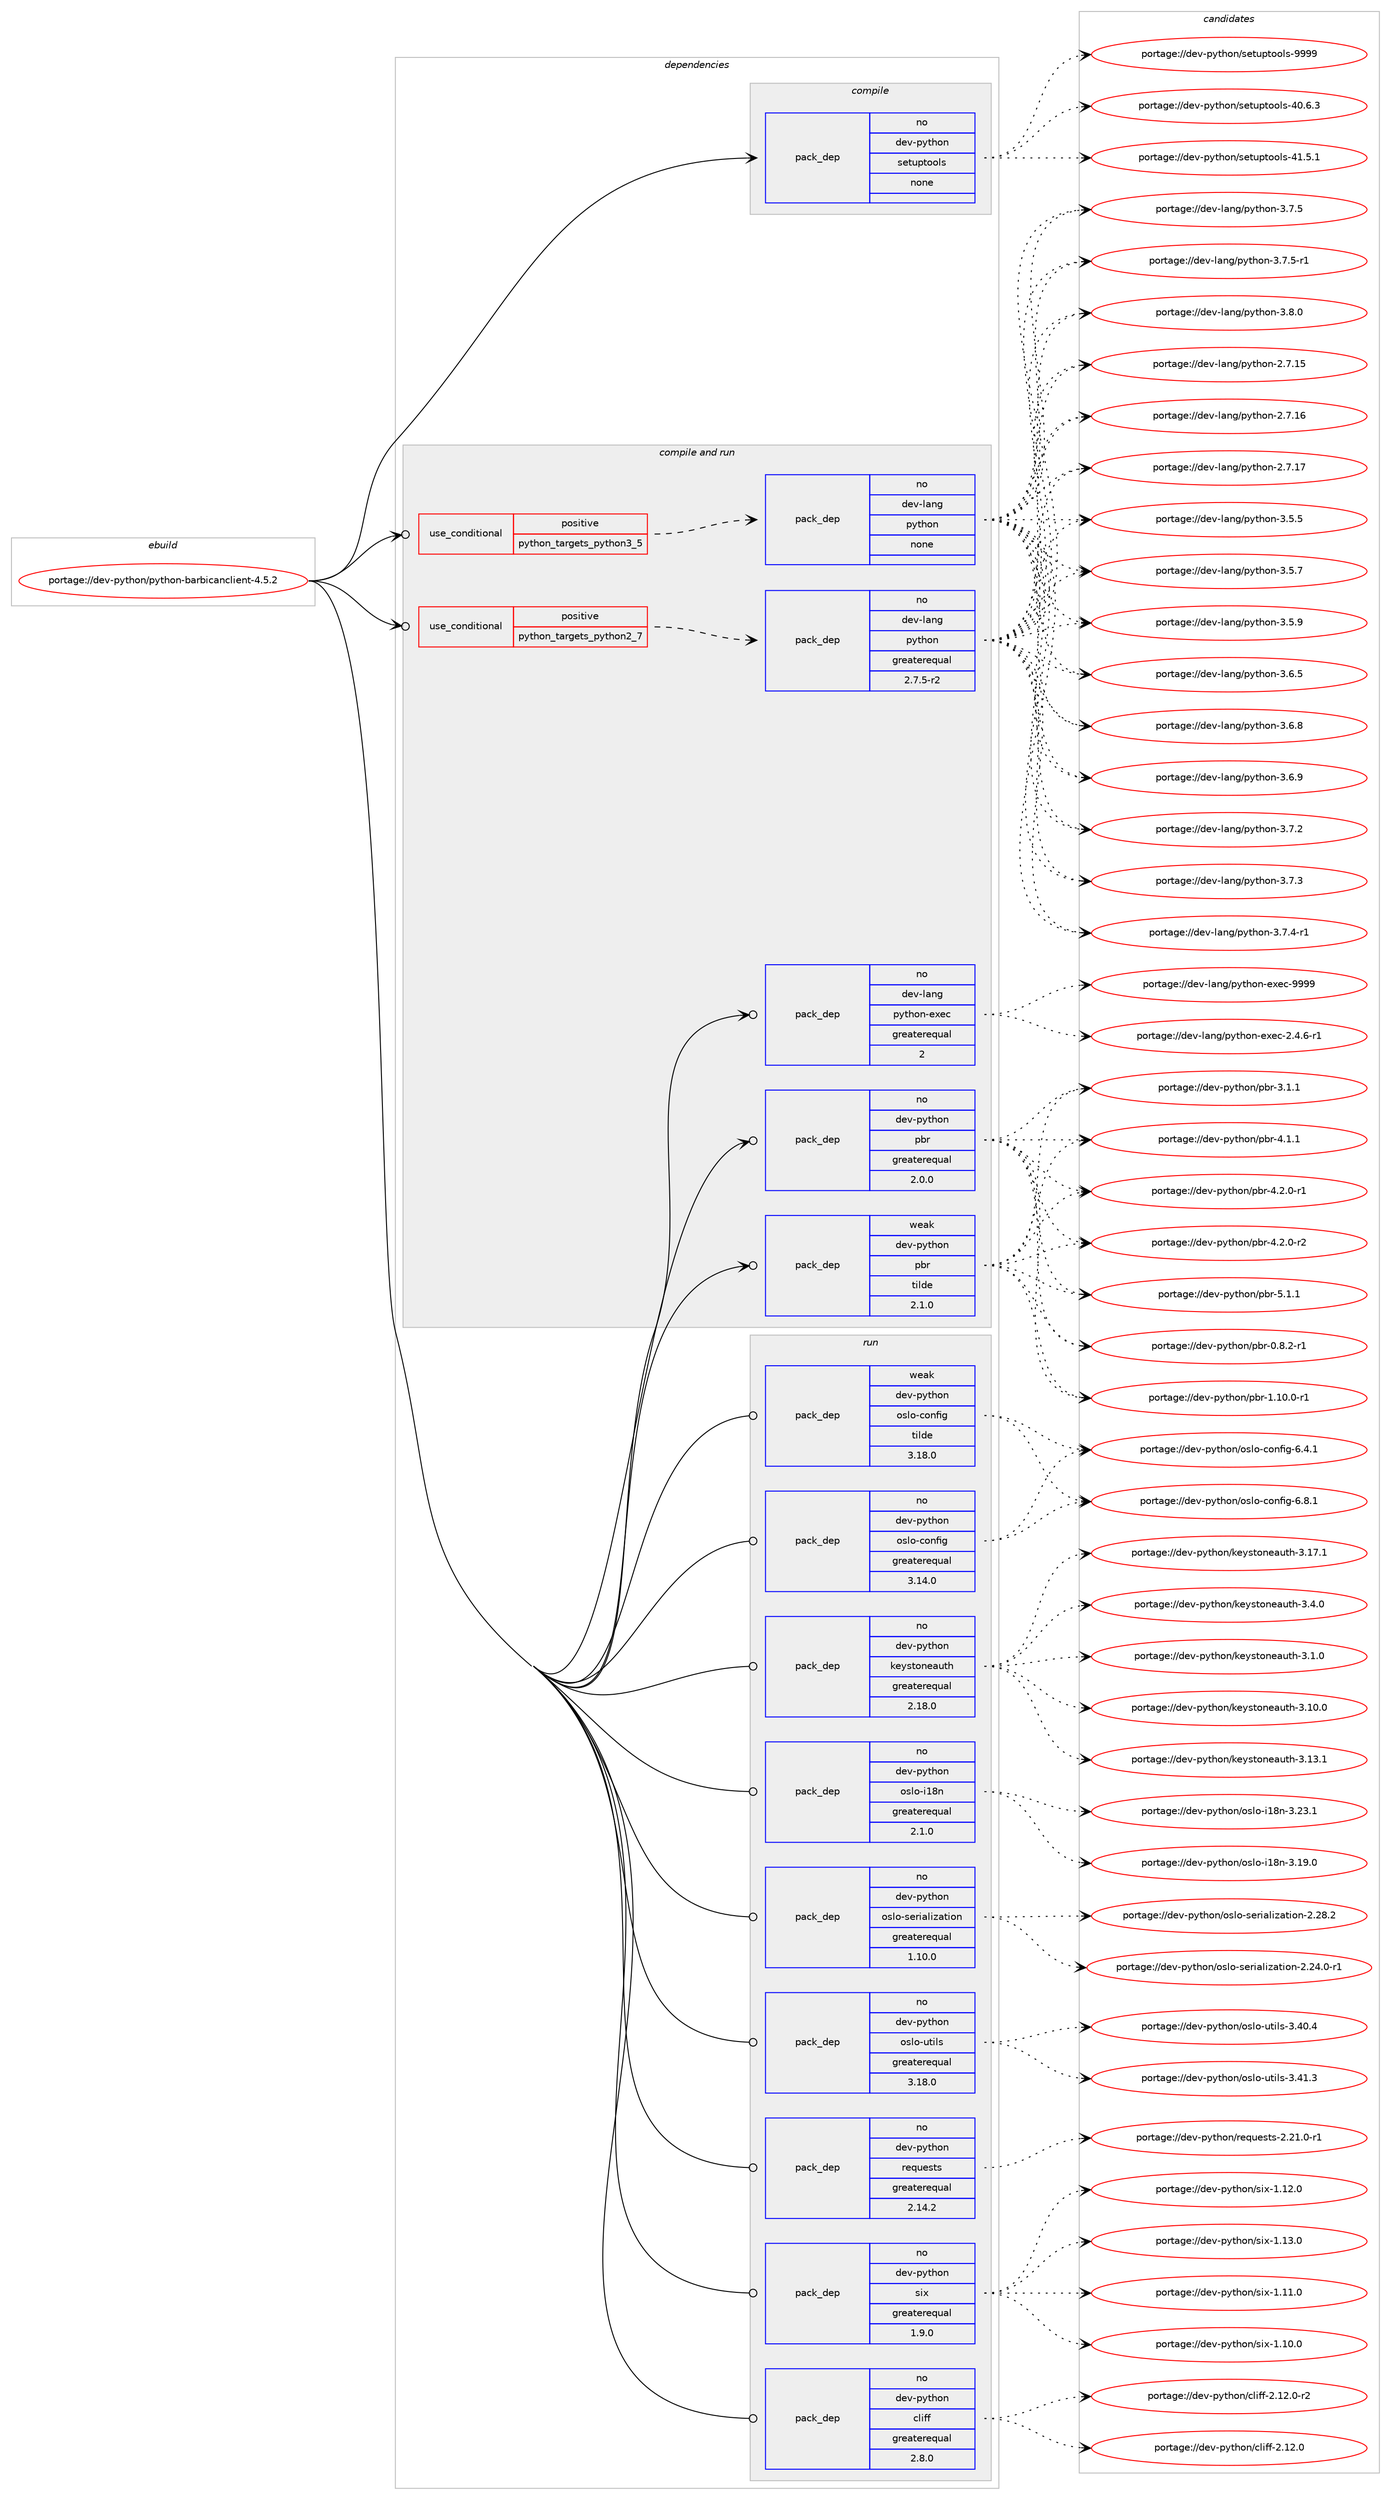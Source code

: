 digraph prolog {

# *************
# Graph options
# *************

newrank=true;
concentrate=true;
compound=true;
graph [rankdir=LR,fontname=Helvetica,fontsize=10,ranksep=1.5];#, ranksep=2.5, nodesep=0.2];
edge  [arrowhead=vee];
node  [fontname=Helvetica,fontsize=10];

# **********
# The ebuild
# **********

subgraph cluster_leftcol {
color=gray;
rank=same;
label=<<i>ebuild</i>>;
id [label="portage://dev-python/python-barbicanclient-4.5.2", color=red, width=4, href="../dev-python/python-barbicanclient-4.5.2.svg"];
}

# ****************
# The dependencies
# ****************

subgraph cluster_midcol {
color=gray;
label=<<i>dependencies</i>>;
subgraph cluster_compile {
fillcolor="#eeeeee";
style=filled;
label=<<i>compile</i>>;
subgraph pack125210 {
dependency165209 [label=<<TABLE BORDER="0" CELLBORDER="1" CELLSPACING="0" CELLPADDING="4" WIDTH="220"><TR><TD ROWSPAN="6" CELLPADDING="30">pack_dep</TD></TR><TR><TD WIDTH="110">no</TD></TR><TR><TD>dev-python</TD></TR><TR><TD>setuptools</TD></TR><TR><TD>none</TD></TR><TR><TD></TD></TR></TABLE>>, shape=none, color=blue];
}
id:e -> dependency165209:w [weight=20,style="solid",arrowhead="vee"];
}
subgraph cluster_compileandrun {
fillcolor="#eeeeee";
style=filled;
label=<<i>compile and run</i>>;
subgraph cond36611 {
dependency165210 [label=<<TABLE BORDER="0" CELLBORDER="1" CELLSPACING="0" CELLPADDING="4"><TR><TD ROWSPAN="3" CELLPADDING="10">use_conditional</TD></TR><TR><TD>positive</TD></TR><TR><TD>python_targets_python2_7</TD></TR></TABLE>>, shape=none, color=red];
subgraph pack125211 {
dependency165211 [label=<<TABLE BORDER="0" CELLBORDER="1" CELLSPACING="0" CELLPADDING="4" WIDTH="220"><TR><TD ROWSPAN="6" CELLPADDING="30">pack_dep</TD></TR><TR><TD WIDTH="110">no</TD></TR><TR><TD>dev-lang</TD></TR><TR><TD>python</TD></TR><TR><TD>greaterequal</TD></TR><TR><TD>2.7.5-r2</TD></TR></TABLE>>, shape=none, color=blue];
}
dependency165210:e -> dependency165211:w [weight=20,style="dashed",arrowhead="vee"];
}
id:e -> dependency165210:w [weight=20,style="solid",arrowhead="odotvee"];
subgraph cond36612 {
dependency165212 [label=<<TABLE BORDER="0" CELLBORDER="1" CELLSPACING="0" CELLPADDING="4"><TR><TD ROWSPAN="3" CELLPADDING="10">use_conditional</TD></TR><TR><TD>positive</TD></TR><TR><TD>python_targets_python3_5</TD></TR></TABLE>>, shape=none, color=red];
subgraph pack125212 {
dependency165213 [label=<<TABLE BORDER="0" CELLBORDER="1" CELLSPACING="0" CELLPADDING="4" WIDTH="220"><TR><TD ROWSPAN="6" CELLPADDING="30">pack_dep</TD></TR><TR><TD WIDTH="110">no</TD></TR><TR><TD>dev-lang</TD></TR><TR><TD>python</TD></TR><TR><TD>none</TD></TR><TR><TD></TD></TR></TABLE>>, shape=none, color=blue];
}
dependency165212:e -> dependency165213:w [weight=20,style="dashed",arrowhead="vee"];
}
id:e -> dependency165212:w [weight=20,style="solid",arrowhead="odotvee"];
subgraph pack125213 {
dependency165214 [label=<<TABLE BORDER="0" CELLBORDER="1" CELLSPACING="0" CELLPADDING="4" WIDTH="220"><TR><TD ROWSPAN="6" CELLPADDING="30">pack_dep</TD></TR><TR><TD WIDTH="110">no</TD></TR><TR><TD>dev-lang</TD></TR><TR><TD>python-exec</TD></TR><TR><TD>greaterequal</TD></TR><TR><TD>2</TD></TR></TABLE>>, shape=none, color=blue];
}
id:e -> dependency165214:w [weight=20,style="solid",arrowhead="odotvee"];
subgraph pack125214 {
dependency165215 [label=<<TABLE BORDER="0" CELLBORDER="1" CELLSPACING="0" CELLPADDING="4" WIDTH="220"><TR><TD ROWSPAN="6" CELLPADDING="30">pack_dep</TD></TR><TR><TD WIDTH="110">no</TD></TR><TR><TD>dev-python</TD></TR><TR><TD>pbr</TD></TR><TR><TD>greaterequal</TD></TR><TR><TD>2.0.0</TD></TR></TABLE>>, shape=none, color=blue];
}
id:e -> dependency165215:w [weight=20,style="solid",arrowhead="odotvee"];
subgraph pack125215 {
dependency165216 [label=<<TABLE BORDER="0" CELLBORDER="1" CELLSPACING="0" CELLPADDING="4" WIDTH="220"><TR><TD ROWSPAN="6" CELLPADDING="30">pack_dep</TD></TR><TR><TD WIDTH="110">weak</TD></TR><TR><TD>dev-python</TD></TR><TR><TD>pbr</TD></TR><TR><TD>tilde</TD></TR><TR><TD>2.1.0</TD></TR></TABLE>>, shape=none, color=blue];
}
id:e -> dependency165216:w [weight=20,style="solid",arrowhead="odotvee"];
}
subgraph cluster_run {
fillcolor="#eeeeee";
style=filled;
label=<<i>run</i>>;
subgraph pack125216 {
dependency165217 [label=<<TABLE BORDER="0" CELLBORDER="1" CELLSPACING="0" CELLPADDING="4" WIDTH="220"><TR><TD ROWSPAN="6" CELLPADDING="30">pack_dep</TD></TR><TR><TD WIDTH="110">no</TD></TR><TR><TD>dev-python</TD></TR><TR><TD>cliff</TD></TR><TR><TD>greaterequal</TD></TR><TR><TD>2.8.0</TD></TR></TABLE>>, shape=none, color=blue];
}
id:e -> dependency165217:w [weight=20,style="solid",arrowhead="odot"];
subgraph pack125217 {
dependency165218 [label=<<TABLE BORDER="0" CELLBORDER="1" CELLSPACING="0" CELLPADDING="4" WIDTH="220"><TR><TD ROWSPAN="6" CELLPADDING="30">pack_dep</TD></TR><TR><TD WIDTH="110">no</TD></TR><TR><TD>dev-python</TD></TR><TR><TD>keystoneauth</TD></TR><TR><TD>greaterequal</TD></TR><TR><TD>2.18.0</TD></TR></TABLE>>, shape=none, color=blue];
}
id:e -> dependency165218:w [weight=20,style="solid",arrowhead="odot"];
subgraph pack125218 {
dependency165219 [label=<<TABLE BORDER="0" CELLBORDER="1" CELLSPACING="0" CELLPADDING="4" WIDTH="220"><TR><TD ROWSPAN="6" CELLPADDING="30">pack_dep</TD></TR><TR><TD WIDTH="110">no</TD></TR><TR><TD>dev-python</TD></TR><TR><TD>oslo-config</TD></TR><TR><TD>greaterequal</TD></TR><TR><TD>3.14.0</TD></TR></TABLE>>, shape=none, color=blue];
}
id:e -> dependency165219:w [weight=20,style="solid",arrowhead="odot"];
subgraph pack125219 {
dependency165220 [label=<<TABLE BORDER="0" CELLBORDER="1" CELLSPACING="0" CELLPADDING="4" WIDTH="220"><TR><TD ROWSPAN="6" CELLPADDING="30">pack_dep</TD></TR><TR><TD WIDTH="110">no</TD></TR><TR><TD>dev-python</TD></TR><TR><TD>oslo-i18n</TD></TR><TR><TD>greaterequal</TD></TR><TR><TD>2.1.0</TD></TR></TABLE>>, shape=none, color=blue];
}
id:e -> dependency165220:w [weight=20,style="solid",arrowhead="odot"];
subgraph pack125220 {
dependency165221 [label=<<TABLE BORDER="0" CELLBORDER="1" CELLSPACING="0" CELLPADDING="4" WIDTH="220"><TR><TD ROWSPAN="6" CELLPADDING="30">pack_dep</TD></TR><TR><TD WIDTH="110">no</TD></TR><TR><TD>dev-python</TD></TR><TR><TD>oslo-serialization</TD></TR><TR><TD>greaterequal</TD></TR><TR><TD>1.10.0</TD></TR></TABLE>>, shape=none, color=blue];
}
id:e -> dependency165221:w [weight=20,style="solid",arrowhead="odot"];
subgraph pack125221 {
dependency165222 [label=<<TABLE BORDER="0" CELLBORDER="1" CELLSPACING="0" CELLPADDING="4" WIDTH="220"><TR><TD ROWSPAN="6" CELLPADDING="30">pack_dep</TD></TR><TR><TD WIDTH="110">no</TD></TR><TR><TD>dev-python</TD></TR><TR><TD>oslo-utils</TD></TR><TR><TD>greaterequal</TD></TR><TR><TD>3.18.0</TD></TR></TABLE>>, shape=none, color=blue];
}
id:e -> dependency165222:w [weight=20,style="solid",arrowhead="odot"];
subgraph pack125222 {
dependency165223 [label=<<TABLE BORDER="0" CELLBORDER="1" CELLSPACING="0" CELLPADDING="4" WIDTH="220"><TR><TD ROWSPAN="6" CELLPADDING="30">pack_dep</TD></TR><TR><TD WIDTH="110">no</TD></TR><TR><TD>dev-python</TD></TR><TR><TD>requests</TD></TR><TR><TD>greaterequal</TD></TR><TR><TD>2.14.2</TD></TR></TABLE>>, shape=none, color=blue];
}
id:e -> dependency165223:w [weight=20,style="solid",arrowhead="odot"];
subgraph pack125223 {
dependency165224 [label=<<TABLE BORDER="0" CELLBORDER="1" CELLSPACING="0" CELLPADDING="4" WIDTH="220"><TR><TD ROWSPAN="6" CELLPADDING="30">pack_dep</TD></TR><TR><TD WIDTH="110">no</TD></TR><TR><TD>dev-python</TD></TR><TR><TD>six</TD></TR><TR><TD>greaterequal</TD></TR><TR><TD>1.9.0</TD></TR></TABLE>>, shape=none, color=blue];
}
id:e -> dependency165224:w [weight=20,style="solid",arrowhead="odot"];
subgraph pack125224 {
dependency165225 [label=<<TABLE BORDER="0" CELLBORDER="1" CELLSPACING="0" CELLPADDING="4" WIDTH="220"><TR><TD ROWSPAN="6" CELLPADDING="30">pack_dep</TD></TR><TR><TD WIDTH="110">weak</TD></TR><TR><TD>dev-python</TD></TR><TR><TD>oslo-config</TD></TR><TR><TD>tilde</TD></TR><TR><TD>3.18.0</TD></TR></TABLE>>, shape=none, color=blue];
}
id:e -> dependency165225:w [weight=20,style="solid",arrowhead="odot"];
}
}

# **************
# The candidates
# **************

subgraph cluster_choices {
rank=same;
color=gray;
label=<<i>candidates</i>>;

subgraph choice125210 {
color=black;
nodesep=1;
choiceportage100101118451121211161041111104711510111611711211611111110811545524846544651 [label="portage://dev-python/setuptools-40.6.3", color=red, width=4,href="../dev-python/setuptools-40.6.3.svg"];
choiceportage100101118451121211161041111104711510111611711211611111110811545524946534649 [label="portage://dev-python/setuptools-41.5.1", color=red, width=4,href="../dev-python/setuptools-41.5.1.svg"];
choiceportage10010111845112121116104111110471151011161171121161111111081154557575757 [label="portage://dev-python/setuptools-9999", color=red, width=4,href="../dev-python/setuptools-9999.svg"];
dependency165209:e -> choiceportage100101118451121211161041111104711510111611711211611111110811545524846544651:w [style=dotted,weight="100"];
dependency165209:e -> choiceportage100101118451121211161041111104711510111611711211611111110811545524946534649:w [style=dotted,weight="100"];
dependency165209:e -> choiceportage10010111845112121116104111110471151011161171121161111111081154557575757:w [style=dotted,weight="100"];
}
subgraph choice125211 {
color=black;
nodesep=1;
choiceportage10010111845108971101034711212111610411111045504655464953 [label="portage://dev-lang/python-2.7.15", color=red, width=4,href="../dev-lang/python-2.7.15.svg"];
choiceportage10010111845108971101034711212111610411111045504655464954 [label="portage://dev-lang/python-2.7.16", color=red, width=4,href="../dev-lang/python-2.7.16.svg"];
choiceportage10010111845108971101034711212111610411111045504655464955 [label="portage://dev-lang/python-2.7.17", color=red, width=4,href="../dev-lang/python-2.7.17.svg"];
choiceportage100101118451089711010347112121116104111110455146534653 [label="portage://dev-lang/python-3.5.5", color=red, width=4,href="../dev-lang/python-3.5.5.svg"];
choiceportage100101118451089711010347112121116104111110455146534655 [label="portage://dev-lang/python-3.5.7", color=red, width=4,href="../dev-lang/python-3.5.7.svg"];
choiceportage100101118451089711010347112121116104111110455146534657 [label="portage://dev-lang/python-3.5.9", color=red, width=4,href="../dev-lang/python-3.5.9.svg"];
choiceportage100101118451089711010347112121116104111110455146544653 [label="portage://dev-lang/python-3.6.5", color=red, width=4,href="../dev-lang/python-3.6.5.svg"];
choiceportage100101118451089711010347112121116104111110455146544656 [label="portage://dev-lang/python-3.6.8", color=red, width=4,href="../dev-lang/python-3.6.8.svg"];
choiceportage100101118451089711010347112121116104111110455146544657 [label="portage://dev-lang/python-3.6.9", color=red, width=4,href="../dev-lang/python-3.6.9.svg"];
choiceportage100101118451089711010347112121116104111110455146554650 [label="portage://dev-lang/python-3.7.2", color=red, width=4,href="../dev-lang/python-3.7.2.svg"];
choiceportage100101118451089711010347112121116104111110455146554651 [label="portage://dev-lang/python-3.7.3", color=red, width=4,href="../dev-lang/python-3.7.3.svg"];
choiceportage1001011184510897110103471121211161041111104551465546524511449 [label="portage://dev-lang/python-3.7.4-r1", color=red, width=4,href="../dev-lang/python-3.7.4-r1.svg"];
choiceportage100101118451089711010347112121116104111110455146554653 [label="portage://dev-lang/python-3.7.5", color=red, width=4,href="../dev-lang/python-3.7.5.svg"];
choiceportage1001011184510897110103471121211161041111104551465546534511449 [label="portage://dev-lang/python-3.7.5-r1", color=red, width=4,href="../dev-lang/python-3.7.5-r1.svg"];
choiceportage100101118451089711010347112121116104111110455146564648 [label="portage://dev-lang/python-3.8.0", color=red, width=4,href="../dev-lang/python-3.8.0.svg"];
dependency165211:e -> choiceportage10010111845108971101034711212111610411111045504655464953:w [style=dotted,weight="100"];
dependency165211:e -> choiceportage10010111845108971101034711212111610411111045504655464954:w [style=dotted,weight="100"];
dependency165211:e -> choiceportage10010111845108971101034711212111610411111045504655464955:w [style=dotted,weight="100"];
dependency165211:e -> choiceportage100101118451089711010347112121116104111110455146534653:w [style=dotted,weight="100"];
dependency165211:e -> choiceportage100101118451089711010347112121116104111110455146534655:w [style=dotted,weight="100"];
dependency165211:e -> choiceportage100101118451089711010347112121116104111110455146534657:w [style=dotted,weight="100"];
dependency165211:e -> choiceportage100101118451089711010347112121116104111110455146544653:w [style=dotted,weight="100"];
dependency165211:e -> choiceportage100101118451089711010347112121116104111110455146544656:w [style=dotted,weight="100"];
dependency165211:e -> choiceportage100101118451089711010347112121116104111110455146544657:w [style=dotted,weight="100"];
dependency165211:e -> choiceportage100101118451089711010347112121116104111110455146554650:w [style=dotted,weight="100"];
dependency165211:e -> choiceportage100101118451089711010347112121116104111110455146554651:w [style=dotted,weight="100"];
dependency165211:e -> choiceportage1001011184510897110103471121211161041111104551465546524511449:w [style=dotted,weight="100"];
dependency165211:e -> choiceportage100101118451089711010347112121116104111110455146554653:w [style=dotted,weight="100"];
dependency165211:e -> choiceportage1001011184510897110103471121211161041111104551465546534511449:w [style=dotted,weight="100"];
dependency165211:e -> choiceportage100101118451089711010347112121116104111110455146564648:w [style=dotted,weight="100"];
}
subgraph choice125212 {
color=black;
nodesep=1;
choiceportage10010111845108971101034711212111610411111045504655464953 [label="portage://dev-lang/python-2.7.15", color=red, width=4,href="../dev-lang/python-2.7.15.svg"];
choiceportage10010111845108971101034711212111610411111045504655464954 [label="portage://dev-lang/python-2.7.16", color=red, width=4,href="../dev-lang/python-2.7.16.svg"];
choiceportage10010111845108971101034711212111610411111045504655464955 [label="portage://dev-lang/python-2.7.17", color=red, width=4,href="../dev-lang/python-2.7.17.svg"];
choiceportage100101118451089711010347112121116104111110455146534653 [label="portage://dev-lang/python-3.5.5", color=red, width=4,href="../dev-lang/python-3.5.5.svg"];
choiceportage100101118451089711010347112121116104111110455146534655 [label="portage://dev-lang/python-3.5.7", color=red, width=4,href="../dev-lang/python-3.5.7.svg"];
choiceportage100101118451089711010347112121116104111110455146534657 [label="portage://dev-lang/python-3.5.9", color=red, width=4,href="../dev-lang/python-3.5.9.svg"];
choiceportage100101118451089711010347112121116104111110455146544653 [label="portage://dev-lang/python-3.6.5", color=red, width=4,href="../dev-lang/python-3.6.5.svg"];
choiceportage100101118451089711010347112121116104111110455146544656 [label="portage://dev-lang/python-3.6.8", color=red, width=4,href="../dev-lang/python-3.6.8.svg"];
choiceportage100101118451089711010347112121116104111110455146544657 [label="portage://dev-lang/python-3.6.9", color=red, width=4,href="../dev-lang/python-3.6.9.svg"];
choiceportage100101118451089711010347112121116104111110455146554650 [label="portage://dev-lang/python-3.7.2", color=red, width=4,href="../dev-lang/python-3.7.2.svg"];
choiceportage100101118451089711010347112121116104111110455146554651 [label="portage://dev-lang/python-3.7.3", color=red, width=4,href="../dev-lang/python-3.7.3.svg"];
choiceportage1001011184510897110103471121211161041111104551465546524511449 [label="portage://dev-lang/python-3.7.4-r1", color=red, width=4,href="../dev-lang/python-3.7.4-r1.svg"];
choiceportage100101118451089711010347112121116104111110455146554653 [label="portage://dev-lang/python-3.7.5", color=red, width=4,href="../dev-lang/python-3.7.5.svg"];
choiceportage1001011184510897110103471121211161041111104551465546534511449 [label="portage://dev-lang/python-3.7.5-r1", color=red, width=4,href="../dev-lang/python-3.7.5-r1.svg"];
choiceportage100101118451089711010347112121116104111110455146564648 [label="portage://dev-lang/python-3.8.0", color=red, width=4,href="../dev-lang/python-3.8.0.svg"];
dependency165213:e -> choiceportage10010111845108971101034711212111610411111045504655464953:w [style=dotted,weight="100"];
dependency165213:e -> choiceportage10010111845108971101034711212111610411111045504655464954:w [style=dotted,weight="100"];
dependency165213:e -> choiceportage10010111845108971101034711212111610411111045504655464955:w [style=dotted,weight="100"];
dependency165213:e -> choiceportage100101118451089711010347112121116104111110455146534653:w [style=dotted,weight="100"];
dependency165213:e -> choiceportage100101118451089711010347112121116104111110455146534655:w [style=dotted,weight="100"];
dependency165213:e -> choiceportage100101118451089711010347112121116104111110455146534657:w [style=dotted,weight="100"];
dependency165213:e -> choiceportage100101118451089711010347112121116104111110455146544653:w [style=dotted,weight="100"];
dependency165213:e -> choiceportage100101118451089711010347112121116104111110455146544656:w [style=dotted,weight="100"];
dependency165213:e -> choiceportage100101118451089711010347112121116104111110455146544657:w [style=dotted,weight="100"];
dependency165213:e -> choiceportage100101118451089711010347112121116104111110455146554650:w [style=dotted,weight="100"];
dependency165213:e -> choiceportage100101118451089711010347112121116104111110455146554651:w [style=dotted,weight="100"];
dependency165213:e -> choiceportage1001011184510897110103471121211161041111104551465546524511449:w [style=dotted,weight="100"];
dependency165213:e -> choiceportage100101118451089711010347112121116104111110455146554653:w [style=dotted,weight="100"];
dependency165213:e -> choiceportage1001011184510897110103471121211161041111104551465546534511449:w [style=dotted,weight="100"];
dependency165213:e -> choiceportage100101118451089711010347112121116104111110455146564648:w [style=dotted,weight="100"];
}
subgraph choice125213 {
color=black;
nodesep=1;
choiceportage10010111845108971101034711212111610411111045101120101994550465246544511449 [label="portage://dev-lang/python-exec-2.4.6-r1", color=red, width=4,href="../dev-lang/python-exec-2.4.6-r1.svg"];
choiceportage10010111845108971101034711212111610411111045101120101994557575757 [label="portage://dev-lang/python-exec-9999", color=red, width=4,href="../dev-lang/python-exec-9999.svg"];
dependency165214:e -> choiceportage10010111845108971101034711212111610411111045101120101994550465246544511449:w [style=dotted,weight="100"];
dependency165214:e -> choiceportage10010111845108971101034711212111610411111045101120101994557575757:w [style=dotted,weight="100"];
}
subgraph choice125214 {
color=black;
nodesep=1;
choiceportage1001011184511212111610411111047112981144548465646504511449 [label="portage://dev-python/pbr-0.8.2-r1", color=red, width=4,href="../dev-python/pbr-0.8.2-r1.svg"];
choiceportage100101118451121211161041111104711298114454946494846484511449 [label="portage://dev-python/pbr-1.10.0-r1", color=red, width=4,href="../dev-python/pbr-1.10.0-r1.svg"];
choiceportage100101118451121211161041111104711298114455146494649 [label="portage://dev-python/pbr-3.1.1", color=red, width=4,href="../dev-python/pbr-3.1.1.svg"];
choiceportage100101118451121211161041111104711298114455246494649 [label="portage://dev-python/pbr-4.1.1", color=red, width=4,href="../dev-python/pbr-4.1.1.svg"];
choiceportage1001011184511212111610411111047112981144552465046484511449 [label="portage://dev-python/pbr-4.2.0-r1", color=red, width=4,href="../dev-python/pbr-4.2.0-r1.svg"];
choiceportage1001011184511212111610411111047112981144552465046484511450 [label="portage://dev-python/pbr-4.2.0-r2", color=red, width=4,href="../dev-python/pbr-4.2.0-r2.svg"];
choiceportage100101118451121211161041111104711298114455346494649 [label="portage://dev-python/pbr-5.1.1", color=red, width=4,href="../dev-python/pbr-5.1.1.svg"];
dependency165215:e -> choiceportage1001011184511212111610411111047112981144548465646504511449:w [style=dotted,weight="100"];
dependency165215:e -> choiceportage100101118451121211161041111104711298114454946494846484511449:w [style=dotted,weight="100"];
dependency165215:e -> choiceportage100101118451121211161041111104711298114455146494649:w [style=dotted,weight="100"];
dependency165215:e -> choiceportage100101118451121211161041111104711298114455246494649:w [style=dotted,weight="100"];
dependency165215:e -> choiceportage1001011184511212111610411111047112981144552465046484511449:w [style=dotted,weight="100"];
dependency165215:e -> choiceportage1001011184511212111610411111047112981144552465046484511450:w [style=dotted,weight="100"];
dependency165215:e -> choiceportage100101118451121211161041111104711298114455346494649:w [style=dotted,weight="100"];
}
subgraph choice125215 {
color=black;
nodesep=1;
choiceportage1001011184511212111610411111047112981144548465646504511449 [label="portage://dev-python/pbr-0.8.2-r1", color=red, width=4,href="../dev-python/pbr-0.8.2-r1.svg"];
choiceportage100101118451121211161041111104711298114454946494846484511449 [label="portage://dev-python/pbr-1.10.0-r1", color=red, width=4,href="../dev-python/pbr-1.10.0-r1.svg"];
choiceportage100101118451121211161041111104711298114455146494649 [label="portage://dev-python/pbr-3.1.1", color=red, width=4,href="../dev-python/pbr-3.1.1.svg"];
choiceportage100101118451121211161041111104711298114455246494649 [label="portage://dev-python/pbr-4.1.1", color=red, width=4,href="../dev-python/pbr-4.1.1.svg"];
choiceportage1001011184511212111610411111047112981144552465046484511449 [label="portage://dev-python/pbr-4.2.0-r1", color=red, width=4,href="../dev-python/pbr-4.2.0-r1.svg"];
choiceportage1001011184511212111610411111047112981144552465046484511450 [label="portage://dev-python/pbr-4.2.0-r2", color=red, width=4,href="../dev-python/pbr-4.2.0-r2.svg"];
choiceportage100101118451121211161041111104711298114455346494649 [label="portage://dev-python/pbr-5.1.1", color=red, width=4,href="../dev-python/pbr-5.1.1.svg"];
dependency165216:e -> choiceportage1001011184511212111610411111047112981144548465646504511449:w [style=dotted,weight="100"];
dependency165216:e -> choiceportage100101118451121211161041111104711298114454946494846484511449:w [style=dotted,weight="100"];
dependency165216:e -> choiceportage100101118451121211161041111104711298114455146494649:w [style=dotted,weight="100"];
dependency165216:e -> choiceportage100101118451121211161041111104711298114455246494649:w [style=dotted,weight="100"];
dependency165216:e -> choiceportage1001011184511212111610411111047112981144552465046484511449:w [style=dotted,weight="100"];
dependency165216:e -> choiceportage1001011184511212111610411111047112981144552465046484511450:w [style=dotted,weight="100"];
dependency165216:e -> choiceportage100101118451121211161041111104711298114455346494649:w [style=dotted,weight="100"];
}
subgraph choice125216 {
color=black;
nodesep=1;
choiceportage10010111845112121116104111110479910810510210245504649504648 [label="portage://dev-python/cliff-2.12.0", color=red, width=4,href="../dev-python/cliff-2.12.0.svg"];
choiceportage100101118451121211161041111104799108105102102455046495046484511450 [label="portage://dev-python/cliff-2.12.0-r2", color=red, width=4,href="../dev-python/cliff-2.12.0-r2.svg"];
dependency165217:e -> choiceportage10010111845112121116104111110479910810510210245504649504648:w [style=dotted,weight="100"];
dependency165217:e -> choiceportage100101118451121211161041111104799108105102102455046495046484511450:w [style=dotted,weight="100"];
}
subgraph choice125217 {
color=black;
nodesep=1;
choiceportage100101118451121211161041111104710710112111511611111010197117116104455146494648 [label="portage://dev-python/keystoneauth-3.1.0", color=red, width=4,href="../dev-python/keystoneauth-3.1.0.svg"];
choiceportage10010111845112121116104111110471071011211151161111101019711711610445514649484648 [label="portage://dev-python/keystoneauth-3.10.0", color=red, width=4,href="../dev-python/keystoneauth-3.10.0.svg"];
choiceportage10010111845112121116104111110471071011211151161111101019711711610445514649514649 [label="portage://dev-python/keystoneauth-3.13.1", color=red, width=4,href="../dev-python/keystoneauth-3.13.1.svg"];
choiceportage10010111845112121116104111110471071011211151161111101019711711610445514649554649 [label="portage://dev-python/keystoneauth-3.17.1", color=red, width=4,href="../dev-python/keystoneauth-3.17.1.svg"];
choiceportage100101118451121211161041111104710710112111511611111010197117116104455146524648 [label="portage://dev-python/keystoneauth-3.4.0", color=red, width=4,href="../dev-python/keystoneauth-3.4.0.svg"];
dependency165218:e -> choiceportage100101118451121211161041111104710710112111511611111010197117116104455146494648:w [style=dotted,weight="100"];
dependency165218:e -> choiceportage10010111845112121116104111110471071011211151161111101019711711610445514649484648:w [style=dotted,weight="100"];
dependency165218:e -> choiceportage10010111845112121116104111110471071011211151161111101019711711610445514649514649:w [style=dotted,weight="100"];
dependency165218:e -> choiceportage10010111845112121116104111110471071011211151161111101019711711610445514649554649:w [style=dotted,weight="100"];
dependency165218:e -> choiceportage100101118451121211161041111104710710112111511611111010197117116104455146524648:w [style=dotted,weight="100"];
}
subgraph choice125218 {
color=black;
nodesep=1;
choiceportage10010111845112121116104111110471111151081114599111110102105103455446524649 [label="portage://dev-python/oslo-config-6.4.1", color=red, width=4,href="../dev-python/oslo-config-6.4.1.svg"];
choiceportage10010111845112121116104111110471111151081114599111110102105103455446564649 [label="portage://dev-python/oslo-config-6.8.1", color=red, width=4,href="../dev-python/oslo-config-6.8.1.svg"];
dependency165219:e -> choiceportage10010111845112121116104111110471111151081114599111110102105103455446524649:w [style=dotted,weight="100"];
dependency165219:e -> choiceportage10010111845112121116104111110471111151081114599111110102105103455446564649:w [style=dotted,weight="100"];
}
subgraph choice125219 {
color=black;
nodesep=1;
choiceportage100101118451121211161041111104711111510811145105495611045514649574648 [label="portage://dev-python/oslo-i18n-3.19.0", color=red, width=4,href="../dev-python/oslo-i18n-3.19.0.svg"];
choiceportage100101118451121211161041111104711111510811145105495611045514650514649 [label="portage://dev-python/oslo-i18n-3.23.1", color=red, width=4,href="../dev-python/oslo-i18n-3.23.1.svg"];
dependency165220:e -> choiceportage100101118451121211161041111104711111510811145105495611045514649574648:w [style=dotted,weight="100"];
dependency165220:e -> choiceportage100101118451121211161041111104711111510811145105495611045514650514649:w [style=dotted,weight="100"];
}
subgraph choice125220 {
color=black;
nodesep=1;
choiceportage1001011184511212111610411111047111115108111451151011141059710810512297116105111110455046505246484511449 [label="portage://dev-python/oslo-serialization-2.24.0-r1", color=red, width=4,href="../dev-python/oslo-serialization-2.24.0-r1.svg"];
choiceportage100101118451121211161041111104711111510811145115101114105971081051229711610511111045504650564650 [label="portage://dev-python/oslo-serialization-2.28.2", color=red, width=4,href="../dev-python/oslo-serialization-2.28.2.svg"];
dependency165221:e -> choiceportage1001011184511212111610411111047111115108111451151011141059710810512297116105111110455046505246484511449:w [style=dotted,weight="100"];
dependency165221:e -> choiceportage100101118451121211161041111104711111510811145115101114105971081051229711610511111045504650564650:w [style=dotted,weight="100"];
}
subgraph choice125221 {
color=black;
nodesep=1;
choiceportage10010111845112121116104111110471111151081114511711610510811545514652484652 [label="portage://dev-python/oslo-utils-3.40.4", color=red, width=4,href="../dev-python/oslo-utils-3.40.4.svg"];
choiceportage10010111845112121116104111110471111151081114511711610510811545514652494651 [label="portage://dev-python/oslo-utils-3.41.3", color=red, width=4,href="../dev-python/oslo-utils-3.41.3.svg"];
dependency165222:e -> choiceportage10010111845112121116104111110471111151081114511711610510811545514652484652:w [style=dotted,weight="100"];
dependency165222:e -> choiceportage10010111845112121116104111110471111151081114511711610510811545514652494651:w [style=dotted,weight="100"];
}
subgraph choice125222 {
color=black;
nodesep=1;
choiceportage1001011184511212111610411111047114101113117101115116115455046504946484511449 [label="portage://dev-python/requests-2.21.0-r1", color=red, width=4,href="../dev-python/requests-2.21.0-r1.svg"];
dependency165223:e -> choiceportage1001011184511212111610411111047114101113117101115116115455046504946484511449:w [style=dotted,weight="100"];
}
subgraph choice125223 {
color=black;
nodesep=1;
choiceportage100101118451121211161041111104711510512045494649484648 [label="portage://dev-python/six-1.10.0", color=red, width=4,href="../dev-python/six-1.10.0.svg"];
choiceportage100101118451121211161041111104711510512045494649494648 [label="portage://dev-python/six-1.11.0", color=red, width=4,href="../dev-python/six-1.11.0.svg"];
choiceportage100101118451121211161041111104711510512045494649504648 [label="portage://dev-python/six-1.12.0", color=red, width=4,href="../dev-python/six-1.12.0.svg"];
choiceportage100101118451121211161041111104711510512045494649514648 [label="portage://dev-python/six-1.13.0", color=red, width=4,href="../dev-python/six-1.13.0.svg"];
dependency165224:e -> choiceportage100101118451121211161041111104711510512045494649484648:w [style=dotted,weight="100"];
dependency165224:e -> choiceportage100101118451121211161041111104711510512045494649494648:w [style=dotted,weight="100"];
dependency165224:e -> choiceportage100101118451121211161041111104711510512045494649504648:w [style=dotted,weight="100"];
dependency165224:e -> choiceportage100101118451121211161041111104711510512045494649514648:w [style=dotted,weight="100"];
}
subgraph choice125224 {
color=black;
nodesep=1;
choiceportage10010111845112121116104111110471111151081114599111110102105103455446524649 [label="portage://dev-python/oslo-config-6.4.1", color=red, width=4,href="../dev-python/oslo-config-6.4.1.svg"];
choiceportage10010111845112121116104111110471111151081114599111110102105103455446564649 [label="portage://dev-python/oslo-config-6.8.1", color=red, width=4,href="../dev-python/oslo-config-6.8.1.svg"];
dependency165225:e -> choiceportage10010111845112121116104111110471111151081114599111110102105103455446524649:w [style=dotted,weight="100"];
dependency165225:e -> choiceportage10010111845112121116104111110471111151081114599111110102105103455446564649:w [style=dotted,weight="100"];
}
}

}
